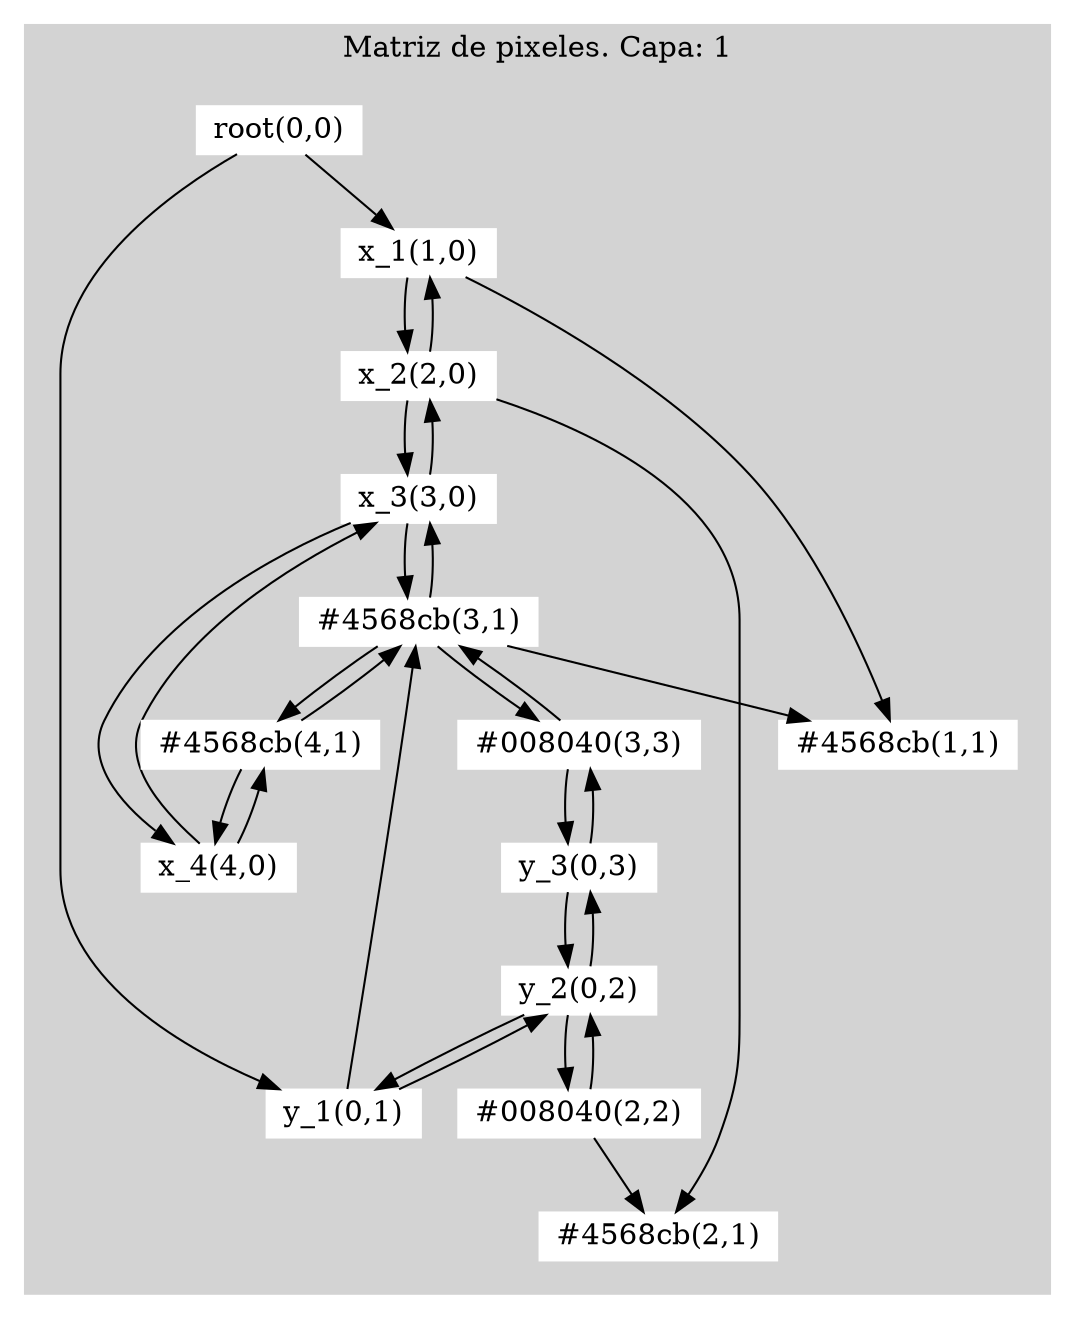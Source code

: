 digraph G{
subgraph cluster_0{
style=filled;
color=lightgrey;
node[style=filled,color=white];
subgraph cluster_1 { node [shape = rect, height =.1];
"root(0,0)" [pos="0,0!"]; 
"x_1(1,0)" [pos="1,0!"]; 
"x_2(2,0)" [pos="2,0!"]; 
"x_3(3,0)" [pos="3,0!"]; 
"x_4(4,0)" [pos="4,0!"]; 
"y_1(0,1)" [pos="0,1!"]; 
"y_2(0,2)" [pos="0,2!"]; 
"y_3(0,3)" [pos="0,3!"]; 
"#4568cb(1,1)" [pos="1,1!"]; 
"#4568cb(2,1)" [pos="2,1!"]; 
"#4568cb(3,1)" [pos="3,1!"]; 
"#4568cb(4,1)" [pos="4,1!"]; 
"#008040(2,2)" [pos="2,2!"]; 
"#008040(3,3)" [pos="3,3!"]; 
"root(0,0)"->"y_1(0,1)"; 
"root(0,0)"->"x_1(1,0)"; 
"x_1(1,0)"->"#4568cb(1,1)"; 
"x_1(1,0)"->"x_2(2,0)"; 
"x_2(2,0)"->"#4568cb(2,1)"; 
"x_2(2,0)"->"x_3(3,0)"; 
"x_2(2,0)"->"x_1(1,0)"; 
"x_3(3,0)"->"#4568cb(3,1)"; 
"x_3(3,0)"->"x_4(4,0)"; 
"x_3(3,0)"->"x_2(2,0)"; 
"x_4(4,0)"->"#4568cb(4,1)"; 
"x_4(4,0)"->"x_3(3,0)"; 
"y_1(0,1)"->"y_2(0,2)"; 
"y_1(0,1)"->"#4568cb(3,1)"; 
"#4568cb(3,1)"->"x_3(3,0)"; 
"#4568cb(3,1)"->"#008040(3,3)"; 
"#4568cb(3,1)"->"#4568cb(4,1)"; 
"#4568cb(3,1)"->"#4568cb(1,1)"; 
"#4568cb(4,1)"->"x_4(4,0)"; 
"#4568cb(4,1)"->"#4568cb(3,1)"; 
"y_2(0,2)"->"y_1(0,1)"; 
"y_2(0,2)"->"y_3(0,3)"; 
"y_2(0,2)"->"#008040(2,2)"; 
"#008040(2,2)"->"#4568cb(2,1)"; 
"#008040(2,2)"->"y_2(0,2)"; 
"y_3(0,3)"->"y_2(0,2)"; 
"y_3(0,3)"->"#008040(3,3)"; 
"#008040(3,3)"->"#4568cb(3,1)"; 
"#008040(3,3)"->"y_3(0,3)"; 
}label="Matriz de pixeles. Capa: 1";
}
}
